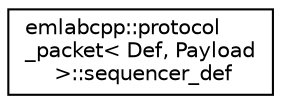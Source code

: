 digraph "Graphical Class Hierarchy"
{
 // LATEX_PDF_SIZE
  edge [fontname="Helvetica",fontsize="10",labelfontname="Helvetica",labelfontsize="10"];
  node [fontname="Helvetica",fontsize="10",shape=record];
  rankdir="LR";
  Node0 [label="emlabcpp::protocol\l_packet\< Def, Payload\l \>::sequencer_def",height=0.2,width=0.4,color="black", fillcolor="white", style="filled",URL="$structemlabcpp_1_1protocol__packet_1_1sequencer__def.html",tooltip=" "];
}
